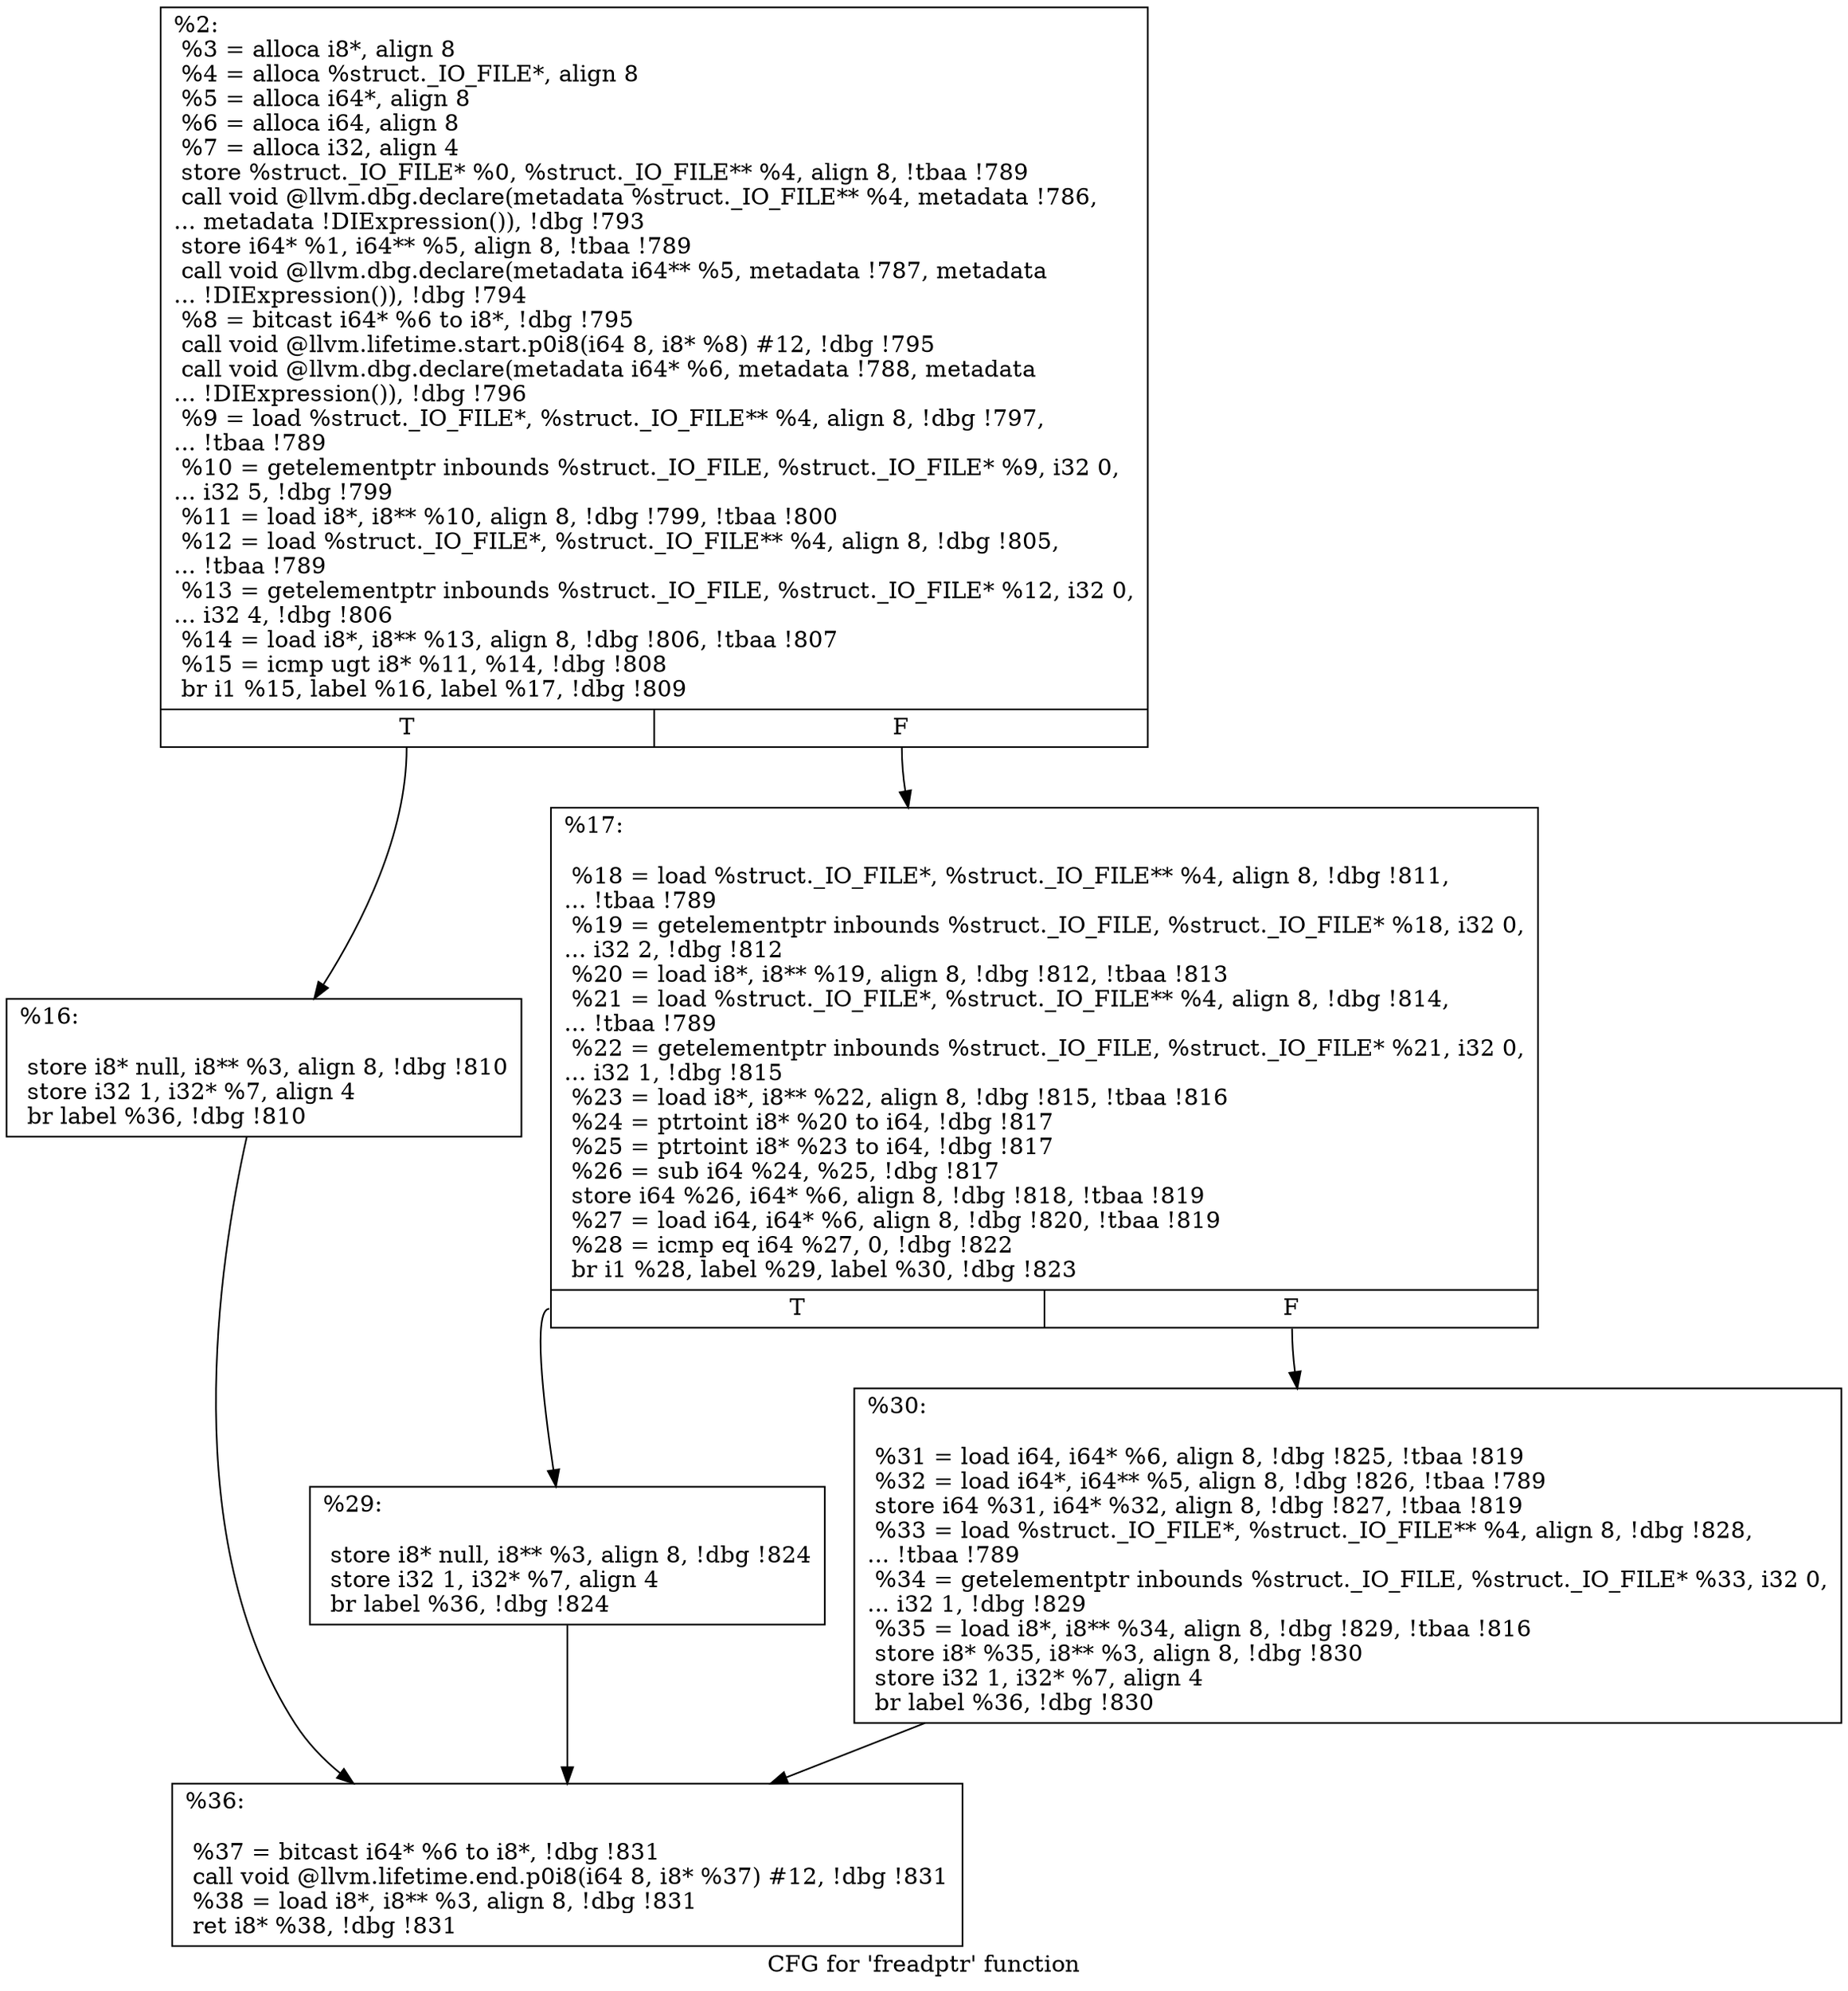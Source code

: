 digraph "CFG for 'freadptr' function" {
	label="CFG for 'freadptr' function";

	Node0x2524000 [shape=record,label="{%2:\l  %3 = alloca i8*, align 8\l  %4 = alloca %struct._IO_FILE*, align 8\l  %5 = alloca i64*, align 8\l  %6 = alloca i64, align 8\l  %7 = alloca i32, align 4\l  store %struct._IO_FILE* %0, %struct._IO_FILE** %4, align 8, !tbaa !789\l  call void @llvm.dbg.declare(metadata %struct._IO_FILE** %4, metadata !786,\l... metadata !DIExpression()), !dbg !793\l  store i64* %1, i64** %5, align 8, !tbaa !789\l  call void @llvm.dbg.declare(metadata i64** %5, metadata !787, metadata\l... !DIExpression()), !dbg !794\l  %8 = bitcast i64* %6 to i8*, !dbg !795\l  call void @llvm.lifetime.start.p0i8(i64 8, i8* %8) #12, !dbg !795\l  call void @llvm.dbg.declare(metadata i64* %6, metadata !788, metadata\l... !DIExpression()), !dbg !796\l  %9 = load %struct._IO_FILE*, %struct._IO_FILE** %4, align 8, !dbg !797,\l... !tbaa !789\l  %10 = getelementptr inbounds %struct._IO_FILE, %struct._IO_FILE* %9, i32 0,\l... i32 5, !dbg !799\l  %11 = load i8*, i8** %10, align 8, !dbg !799, !tbaa !800\l  %12 = load %struct._IO_FILE*, %struct._IO_FILE** %4, align 8, !dbg !805,\l... !tbaa !789\l  %13 = getelementptr inbounds %struct._IO_FILE, %struct._IO_FILE* %12, i32 0,\l... i32 4, !dbg !806\l  %14 = load i8*, i8** %13, align 8, !dbg !806, !tbaa !807\l  %15 = icmp ugt i8* %11, %14, !dbg !808\l  br i1 %15, label %16, label %17, !dbg !809\l|{<s0>T|<s1>F}}"];
	Node0x2524000:s0 -> Node0x2524b70;
	Node0x2524000:s1 -> Node0x2524bc0;
	Node0x2524b70 [shape=record,label="{%16:\l\l  store i8* null, i8** %3, align 8, !dbg !810\l  store i32 1, i32* %7, align 4\l  br label %36, !dbg !810\l}"];
	Node0x2524b70 -> Node0x2524cb0;
	Node0x2524bc0 [shape=record,label="{%17:\l\l  %18 = load %struct._IO_FILE*, %struct._IO_FILE** %4, align 8, !dbg !811,\l... !tbaa !789\l  %19 = getelementptr inbounds %struct._IO_FILE, %struct._IO_FILE* %18, i32 0,\l... i32 2, !dbg !812\l  %20 = load i8*, i8** %19, align 8, !dbg !812, !tbaa !813\l  %21 = load %struct._IO_FILE*, %struct._IO_FILE** %4, align 8, !dbg !814,\l... !tbaa !789\l  %22 = getelementptr inbounds %struct._IO_FILE, %struct._IO_FILE* %21, i32 0,\l... i32 1, !dbg !815\l  %23 = load i8*, i8** %22, align 8, !dbg !815, !tbaa !816\l  %24 = ptrtoint i8* %20 to i64, !dbg !817\l  %25 = ptrtoint i8* %23 to i64, !dbg !817\l  %26 = sub i64 %24, %25, !dbg !817\l  store i64 %26, i64* %6, align 8, !dbg !818, !tbaa !819\l  %27 = load i64, i64* %6, align 8, !dbg !820, !tbaa !819\l  %28 = icmp eq i64 %27, 0, !dbg !822\l  br i1 %28, label %29, label %30, !dbg !823\l|{<s0>T|<s1>F}}"];
	Node0x2524bc0:s0 -> Node0x2524c10;
	Node0x2524bc0:s1 -> Node0x2524c60;
	Node0x2524c10 [shape=record,label="{%29:\l\l  store i8* null, i8** %3, align 8, !dbg !824\l  store i32 1, i32* %7, align 4\l  br label %36, !dbg !824\l}"];
	Node0x2524c10 -> Node0x2524cb0;
	Node0x2524c60 [shape=record,label="{%30:\l\l  %31 = load i64, i64* %6, align 8, !dbg !825, !tbaa !819\l  %32 = load i64*, i64** %5, align 8, !dbg !826, !tbaa !789\l  store i64 %31, i64* %32, align 8, !dbg !827, !tbaa !819\l  %33 = load %struct._IO_FILE*, %struct._IO_FILE** %4, align 8, !dbg !828,\l... !tbaa !789\l  %34 = getelementptr inbounds %struct._IO_FILE, %struct._IO_FILE* %33, i32 0,\l... i32 1, !dbg !829\l  %35 = load i8*, i8** %34, align 8, !dbg !829, !tbaa !816\l  store i8* %35, i8** %3, align 8, !dbg !830\l  store i32 1, i32* %7, align 4\l  br label %36, !dbg !830\l}"];
	Node0x2524c60 -> Node0x2524cb0;
	Node0x2524cb0 [shape=record,label="{%36:\l\l  %37 = bitcast i64* %6 to i8*, !dbg !831\l  call void @llvm.lifetime.end.p0i8(i64 8, i8* %37) #12, !dbg !831\l  %38 = load i8*, i8** %3, align 8, !dbg !831\l  ret i8* %38, !dbg !831\l}"];
}
